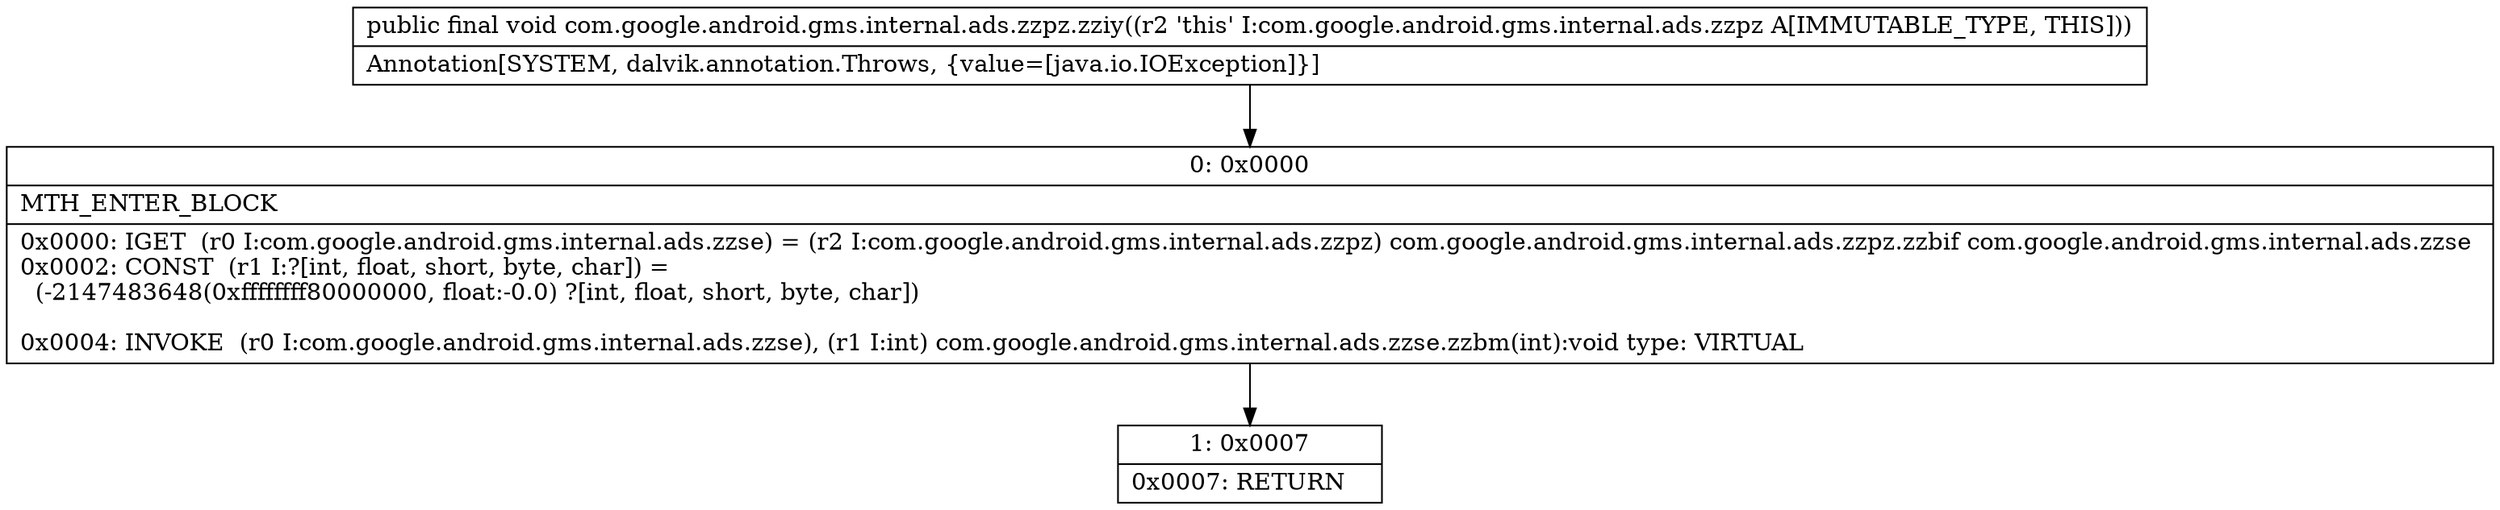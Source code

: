 digraph "CFG forcom.google.android.gms.internal.ads.zzpz.zziy()V" {
Node_0 [shape=record,label="{0\:\ 0x0000|MTH_ENTER_BLOCK\l|0x0000: IGET  (r0 I:com.google.android.gms.internal.ads.zzse) = (r2 I:com.google.android.gms.internal.ads.zzpz) com.google.android.gms.internal.ads.zzpz.zzbif com.google.android.gms.internal.ads.zzse \l0x0002: CONST  (r1 I:?[int, float, short, byte, char]) = \l  (\-2147483648(0xffffffff80000000, float:\-0.0) ?[int, float, short, byte, char])\l \l0x0004: INVOKE  (r0 I:com.google.android.gms.internal.ads.zzse), (r1 I:int) com.google.android.gms.internal.ads.zzse.zzbm(int):void type: VIRTUAL \l}"];
Node_1 [shape=record,label="{1\:\ 0x0007|0x0007: RETURN   \l}"];
MethodNode[shape=record,label="{public final void com.google.android.gms.internal.ads.zzpz.zziy((r2 'this' I:com.google.android.gms.internal.ads.zzpz A[IMMUTABLE_TYPE, THIS]))  | Annotation[SYSTEM, dalvik.annotation.Throws, \{value=[java.io.IOException]\}]\l}"];
MethodNode -> Node_0;
Node_0 -> Node_1;
}


